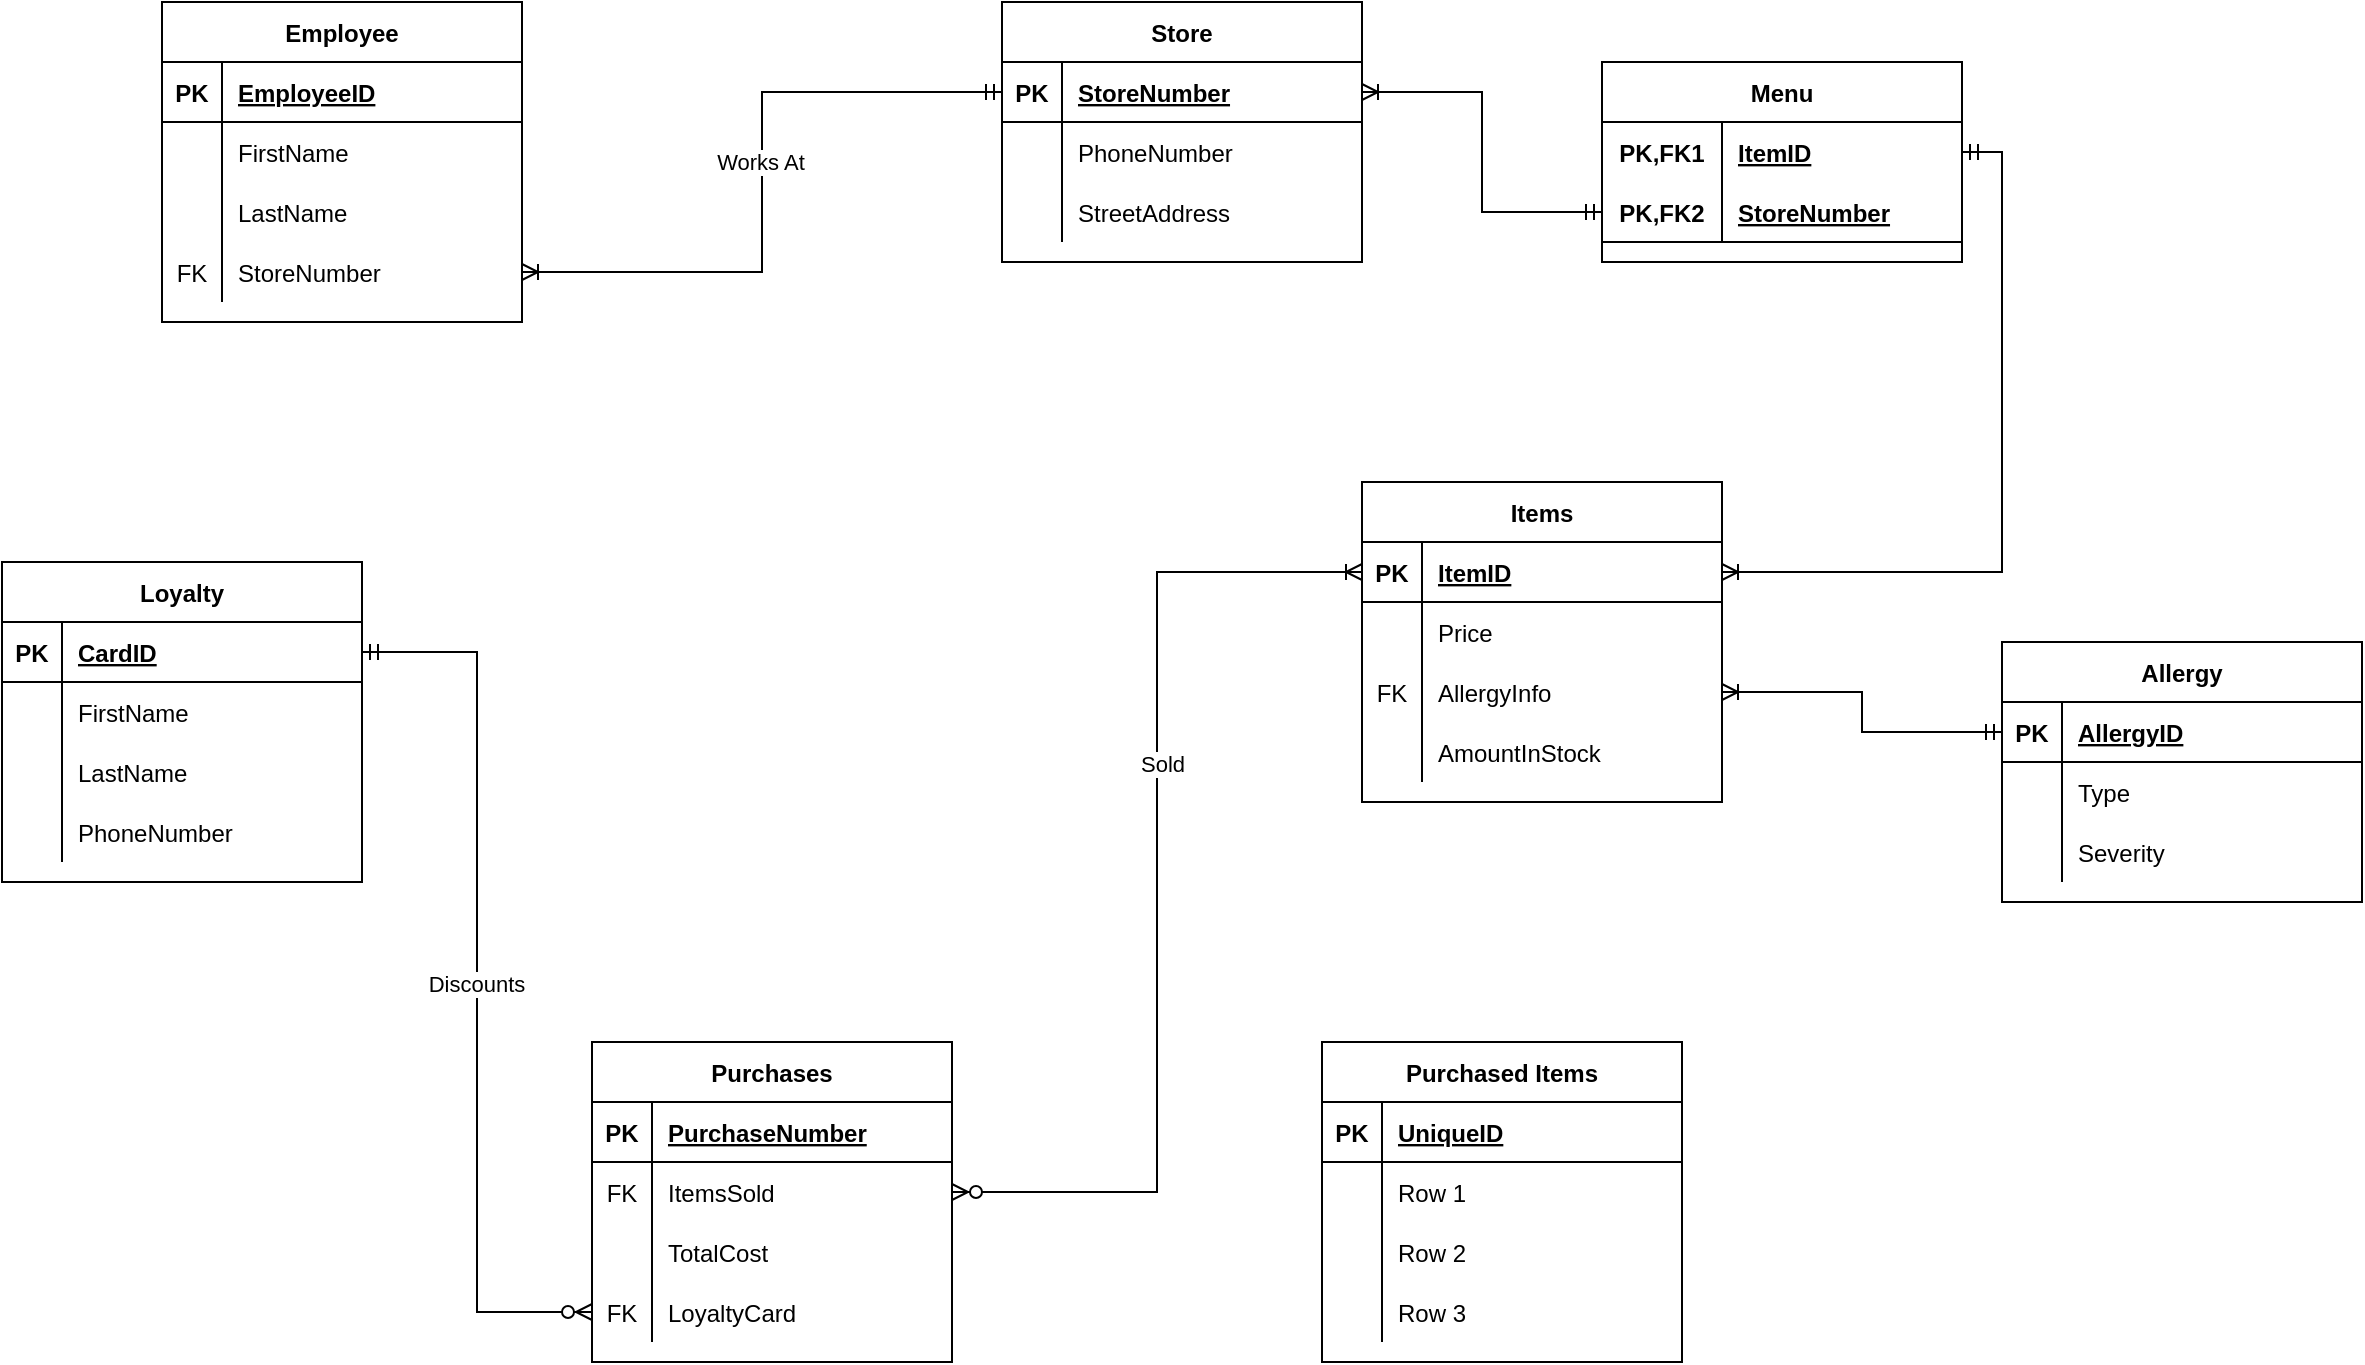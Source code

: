 <mxfile version="13.8.1" type="github">
  <diagram id="SdoxMhTwRla6ZROGYjuh" name="Page-1">
    <mxGraphModel dx="1422" dy="794" grid="1" gridSize="10" guides="1" tooltips="1" connect="1" arrows="1" fold="1" page="1" pageScale="1" pageWidth="850" pageHeight="1100" math="0" shadow="0">
      <root>
        <mxCell id="0" />
        <mxCell id="1" parent="0" />
        <mxCell id="YvqR_4JBAzZON_oEMTci-27" value="Loyalty" style="shape=table;startSize=30;container=1;collapsible=1;childLayout=tableLayout;fixedRows=1;rowLines=0;fontStyle=1;align=center;resizeLast=1;" vertex="1" parent="1">
          <mxGeometry x="40" y="400" width="180" height="160" as="geometry" />
        </mxCell>
        <mxCell id="YvqR_4JBAzZON_oEMTci-28" value="" style="shape=partialRectangle;collapsible=0;dropTarget=0;pointerEvents=0;fillColor=none;top=0;left=0;bottom=1;right=0;points=[[0,0.5],[1,0.5]];portConstraint=eastwest;" vertex="1" parent="YvqR_4JBAzZON_oEMTci-27">
          <mxGeometry y="30" width="180" height="30" as="geometry" />
        </mxCell>
        <mxCell id="YvqR_4JBAzZON_oEMTci-29" value="PK" style="shape=partialRectangle;connectable=0;fillColor=none;top=0;left=0;bottom=0;right=0;fontStyle=1;overflow=hidden;" vertex="1" parent="YvqR_4JBAzZON_oEMTci-28">
          <mxGeometry width="30" height="30" as="geometry" />
        </mxCell>
        <mxCell id="YvqR_4JBAzZON_oEMTci-30" value="CardID" style="shape=partialRectangle;connectable=0;fillColor=none;top=0;left=0;bottom=0;right=0;align=left;spacingLeft=6;fontStyle=5;overflow=hidden;" vertex="1" parent="YvqR_4JBAzZON_oEMTci-28">
          <mxGeometry x="30" width="150" height="30" as="geometry" />
        </mxCell>
        <mxCell id="YvqR_4JBAzZON_oEMTci-31" value="" style="shape=partialRectangle;collapsible=0;dropTarget=0;pointerEvents=0;fillColor=none;top=0;left=0;bottom=0;right=0;points=[[0,0.5],[1,0.5]];portConstraint=eastwest;" vertex="1" parent="YvqR_4JBAzZON_oEMTci-27">
          <mxGeometry y="60" width="180" height="30" as="geometry" />
        </mxCell>
        <mxCell id="YvqR_4JBAzZON_oEMTci-32" value="" style="shape=partialRectangle;connectable=0;fillColor=none;top=0;left=0;bottom=0;right=0;editable=1;overflow=hidden;" vertex="1" parent="YvqR_4JBAzZON_oEMTci-31">
          <mxGeometry width="30" height="30" as="geometry" />
        </mxCell>
        <mxCell id="YvqR_4JBAzZON_oEMTci-33" value="FirstName" style="shape=partialRectangle;connectable=0;fillColor=none;top=0;left=0;bottom=0;right=0;align=left;spacingLeft=6;overflow=hidden;" vertex="1" parent="YvqR_4JBAzZON_oEMTci-31">
          <mxGeometry x="30" width="150" height="30" as="geometry" />
        </mxCell>
        <mxCell id="YvqR_4JBAzZON_oEMTci-34" value="" style="shape=partialRectangle;collapsible=0;dropTarget=0;pointerEvents=0;fillColor=none;top=0;left=0;bottom=0;right=0;points=[[0,0.5],[1,0.5]];portConstraint=eastwest;" vertex="1" parent="YvqR_4JBAzZON_oEMTci-27">
          <mxGeometry y="90" width="180" height="30" as="geometry" />
        </mxCell>
        <mxCell id="YvqR_4JBAzZON_oEMTci-35" value="" style="shape=partialRectangle;connectable=0;fillColor=none;top=0;left=0;bottom=0;right=0;editable=1;overflow=hidden;" vertex="1" parent="YvqR_4JBAzZON_oEMTci-34">
          <mxGeometry width="30" height="30" as="geometry" />
        </mxCell>
        <mxCell id="YvqR_4JBAzZON_oEMTci-36" value="LastName" style="shape=partialRectangle;connectable=0;fillColor=none;top=0;left=0;bottom=0;right=0;align=left;spacingLeft=6;overflow=hidden;" vertex="1" parent="YvqR_4JBAzZON_oEMTci-34">
          <mxGeometry x="30" width="150" height="30" as="geometry" />
        </mxCell>
        <mxCell id="YvqR_4JBAzZON_oEMTci-37" value="" style="shape=partialRectangle;collapsible=0;dropTarget=0;pointerEvents=0;fillColor=none;top=0;left=0;bottom=0;right=0;points=[[0,0.5],[1,0.5]];portConstraint=eastwest;" vertex="1" parent="YvqR_4JBAzZON_oEMTci-27">
          <mxGeometry y="120" width="180" height="30" as="geometry" />
        </mxCell>
        <mxCell id="YvqR_4JBAzZON_oEMTci-38" value="" style="shape=partialRectangle;connectable=0;fillColor=none;top=0;left=0;bottom=0;right=0;editable=1;overflow=hidden;" vertex="1" parent="YvqR_4JBAzZON_oEMTci-37">
          <mxGeometry width="30" height="30" as="geometry" />
        </mxCell>
        <mxCell id="YvqR_4JBAzZON_oEMTci-39" value="PhoneNumber" style="shape=partialRectangle;connectable=0;fillColor=none;top=0;left=0;bottom=0;right=0;align=left;spacingLeft=6;overflow=hidden;" vertex="1" parent="YvqR_4JBAzZON_oEMTci-37">
          <mxGeometry x="30" width="150" height="30" as="geometry" />
        </mxCell>
        <mxCell id="YvqR_4JBAzZON_oEMTci-1" value="Employee" style="shape=table;startSize=30;container=1;collapsible=1;childLayout=tableLayout;fixedRows=1;rowLines=0;fontStyle=1;align=center;resizeLast=1;" vertex="1" parent="1">
          <mxGeometry x="120" y="120" width="180" height="160" as="geometry" />
        </mxCell>
        <mxCell id="YvqR_4JBAzZON_oEMTci-2" value="" style="shape=partialRectangle;collapsible=0;dropTarget=0;pointerEvents=0;fillColor=none;top=0;left=0;bottom=1;right=0;points=[[0,0.5],[1,0.5]];portConstraint=eastwest;" vertex="1" parent="YvqR_4JBAzZON_oEMTci-1">
          <mxGeometry y="30" width="180" height="30" as="geometry" />
        </mxCell>
        <mxCell id="YvqR_4JBAzZON_oEMTci-3" value="PK" style="shape=partialRectangle;connectable=0;fillColor=none;top=0;left=0;bottom=0;right=0;fontStyle=1;overflow=hidden;" vertex="1" parent="YvqR_4JBAzZON_oEMTci-2">
          <mxGeometry width="30" height="30" as="geometry" />
        </mxCell>
        <mxCell id="YvqR_4JBAzZON_oEMTci-4" value="EmployeeID" style="shape=partialRectangle;connectable=0;fillColor=none;top=0;left=0;bottom=0;right=0;align=left;spacingLeft=6;fontStyle=5;overflow=hidden;" vertex="1" parent="YvqR_4JBAzZON_oEMTci-2">
          <mxGeometry x="30" width="150" height="30" as="geometry" />
        </mxCell>
        <mxCell id="YvqR_4JBAzZON_oEMTci-5" value="" style="shape=partialRectangle;collapsible=0;dropTarget=0;pointerEvents=0;fillColor=none;top=0;left=0;bottom=0;right=0;points=[[0,0.5],[1,0.5]];portConstraint=eastwest;" vertex="1" parent="YvqR_4JBAzZON_oEMTci-1">
          <mxGeometry y="60" width="180" height="30" as="geometry" />
        </mxCell>
        <mxCell id="YvqR_4JBAzZON_oEMTci-6" value="" style="shape=partialRectangle;connectable=0;fillColor=none;top=0;left=0;bottom=0;right=0;editable=1;overflow=hidden;" vertex="1" parent="YvqR_4JBAzZON_oEMTci-5">
          <mxGeometry width="30" height="30" as="geometry" />
        </mxCell>
        <mxCell id="YvqR_4JBAzZON_oEMTci-7" value="FirstName" style="shape=partialRectangle;connectable=0;fillColor=none;top=0;left=0;bottom=0;right=0;align=left;spacingLeft=6;overflow=hidden;" vertex="1" parent="YvqR_4JBAzZON_oEMTci-5">
          <mxGeometry x="30" width="150" height="30" as="geometry" />
        </mxCell>
        <mxCell id="YvqR_4JBAzZON_oEMTci-8" value="" style="shape=partialRectangle;collapsible=0;dropTarget=0;pointerEvents=0;fillColor=none;top=0;left=0;bottom=0;right=0;points=[[0,0.5],[1,0.5]];portConstraint=eastwest;" vertex="1" parent="YvqR_4JBAzZON_oEMTci-1">
          <mxGeometry y="90" width="180" height="30" as="geometry" />
        </mxCell>
        <mxCell id="YvqR_4JBAzZON_oEMTci-9" value="" style="shape=partialRectangle;connectable=0;fillColor=none;top=0;left=0;bottom=0;right=0;editable=1;overflow=hidden;" vertex="1" parent="YvqR_4JBAzZON_oEMTci-8">
          <mxGeometry width="30" height="30" as="geometry" />
        </mxCell>
        <mxCell id="YvqR_4JBAzZON_oEMTci-10" value="LastName" style="shape=partialRectangle;connectable=0;fillColor=none;top=0;left=0;bottom=0;right=0;align=left;spacingLeft=6;overflow=hidden;" vertex="1" parent="YvqR_4JBAzZON_oEMTci-8">
          <mxGeometry x="30" width="150" height="30" as="geometry" />
        </mxCell>
        <mxCell id="YvqR_4JBAzZON_oEMTci-82" value="" style="shape=partialRectangle;collapsible=0;dropTarget=0;pointerEvents=0;fillColor=none;top=0;left=0;bottom=0;right=0;points=[[0,0.5],[1,0.5]];portConstraint=eastwest;" vertex="1" parent="YvqR_4JBAzZON_oEMTci-1">
          <mxGeometry y="120" width="180" height="30" as="geometry" />
        </mxCell>
        <mxCell id="YvqR_4JBAzZON_oEMTci-83" value="FK" style="shape=partialRectangle;connectable=0;fillColor=none;top=0;left=0;bottom=0;right=0;editable=1;overflow=hidden;" vertex="1" parent="YvqR_4JBAzZON_oEMTci-82">
          <mxGeometry width="30" height="30" as="geometry" />
        </mxCell>
        <mxCell id="YvqR_4JBAzZON_oEMTci-84" value="StoreNumber" style="shape=partialRectangle;connectable=0;fillColor=none;top=0;left=0;bottom=0;right=0;align=left;spacingLeft=6;overflow=hidden;" vertex="1" parent="YvqR_4JBAzZON_oEMTci-82">
          <mxGeometry x="30" width="150" height="30" as="geometry" />
        </mxCell>
        <mxCell id="YvqR_4JBAzZON_oEMTci-14" value="Store" style="shape=table;startSize=30;container=1;collapsible=1;childLayout=tableLayout;fixedRows=1;rowLines=0;fontStyle=1;align=center;resizeLast=1;" vertex="1" parent="1">
          <mxGeometry x="540" y="120" width="180" height="130" as="geometry" />
        </mxCell>
        <mxCell id="YvqR_4JBAzZON_oEMTci-15" value="" style="shape=partialRectangle;collapsible=0;dropTarget=0;pointerEvents=0;fillColor=none;top=0;left=0;bottom=1;right=0;points=[[0,0.5],[1,0.5]];portConstraint=eastwest;" vertex="1" parent="YvqR_4JBAzZON_oEMTci-14">
          <mxGeometry y="30" width="180" height="30" as="geometry" />
        </mxCell>
        <mxCell id="YvqR_4JBAzZON_oEMTci-16" value="PK" style="shape=partialRectangle;connectable=0;fillColor=none;top=0;left=0;bottom=0;right=0;fontStyle=1;overflow=hidden;" vertex="1" parent="YvqR_4JBAzZON_oEMTci-15">
          <mxGeometry width="30" height="30" as="geometry" />
        </mxCell>
        <mxCell id="YvqR_4JBAzZON_oEMTci-17" value="StoreNumber" style="shape=partialRectangle;connectable=0;fillColor=none;top=0;left=0;bottom=0;right=0;align=left;spacingLeft=6;fontStyle=5;overflow=hidden;" vertex="1" parent="YvqR_4JBAzZON_oEMTci-15">
          <mxGeometry x="30" width="150" height="30" as="geometry" />
        </mxCell>
        <mxCell id="YvqR_4JBAzZON_oEMTci-18" value="" style="shape=partialRectangle;collapsible=0;dropTarget=0;pointerEvents=0;fillColor=none;top=0;left=0;bottom=0;right=0;points=[[0,0.5],[1,0.5]];portConstraint=eastwest;" vertex="1" parent="YvqR_4JBAzZON_oEMTci-14">
          <mxGeometry y="60" width="180" height="30" as="geometry" />
        </mxCell>
        <mxCell id="YvqR_4JBAzZON_oEMTci-19" value="" style="shape=partialRectangle;connectable=0;fillColor=none;top=0;left=0;bottom=0;right=0;editable=1;overflow=hidden;" vertex="1" parent="YvqR_4JBAzZON_oEMTci-18">
          <mxGeometry width="30" height="30" as="geometry" />
        </mxCell>
        <mxCell id="YvqR_4JBAzZON_oEMTci-20" value="PhoneNumber" style="shape=partialRectangle;connectable=0;fillColor=none;top=0;left=0;bottom=0;right=0;align=left;spacingLeft=6;overflow=hidden;" vertex="1" parent="YvqR_4JBAzZON_oEMTci-18">
          <mxGeometry x="30" width="150" height="30" as="geometry" />
        </mxCell>
        <mxCell id="YvqR_4JBAzZON_oEMTci-21" value="" style="shape=partialRectangle;collapsible=0;dropTarget=0;pointerEvents=0;fillColor=none;top=0;left=0;bottom=0;right=0;points=[[0,0.5],[1,0.5]];portConstraint=eastwest;" vertex="1" parent="YvqR_4JBAzZON_oEMTci-14">
          <mxGeometry y="90" width="180" height="30" as="geometry" />
        </mxCell>
        <mxCell id="YvqR_4JBAzZON_oEMTci-22" value="" style="shape=partialRectangle;connectable=0;fillColor=none;top=0;left=0;bottom=0;right=0;editable=1;overflow=hidden;" vertex="1" parent="YvqR_4JBAzZON_oEMTci-21">
          <mxGeometry width="30" height="30" as="geometry" />
        </mxCell>
        <mxCell id="YvqR_4JBAzZON_oEMTci-23" value="StreetAddress" style="shape=partialRectangle;connectable=0;fillColor=none;top=0;left=0;bottom=0;right=0;align=left;spacingLeft=6;overflow=hidden;" vertex="1" parent="YvqR_4JBAzZON_oEMTci-21">
          <mxGeometry x="30" width="150" height="30" as="geometry" />
        </mxCell>
        <mxCell id="YvqR_4JBAzZON_oEMTci-53" value="Purchases" style="shape=table;startSize=30;container=1;collapsible=1;childLayout=tableLayout;fixedRows=1;rowLines=0;fontStyle=1;align=center;resizeLast=1;" vertex="1" parent="1">
          <mxGeometry x="335" y="640" width="180" height="160" as="geometry" />
        </mxCell>
        <mxCell id="YvqR_4JBAzZON_oEMTci-54" value="" style="shape=partialRectangle;collapsible=0;dropTarget=0;pointerEvents=0;fillColor=none;top=0;left=0;bottom=1;right=0;points=[[0,0.5],[1,0.5]];portConstraint=eastwest;" vertex="1" parent="YvqR_4JBAzZON_oEMTci-53">
          <mxGeometry y="30" width="180" height="30" as="geometry" />
        </mxCell>
        <mxCell id="YvqR_4JBAzZON_oEMTci-55" value="PK" style="shape=partialRectangle;connectable=0;fillColor=none;top=0;left=0;bottom=0;right=0;fontStyle=1;overflow=hidden;" vertex="1" parent="YvqR_4JBAzZON_oEMTci-54">
          <mxGeometry width="30" height="30" as="geometry" />
        </mxCell>
        <mxCell id="YvqR_4JBAzZON_oEMTci-56" value="PurchaseNumber" style="shape=partialRectangle;connectable=0;fillColor=none;top=0;left=0;bottom=0;right=0;align=left;spacingLeft=6;fontStyle=5;overflow=hidden;" vertex="1" parent="YvqR_4JBAzZON_oEMTci-54">
          <mxGeometry x="30" width="150" height="30" as="geometry" />
        </mxCell>
        <mxCell id="YvqR_4JBAzZON_oEMTci-57" value="" style="shape=partialRectangle;collapsible=0;dropTarget=0;pointerEvents=0;fillColor=none;top=0;left=0;bottom=0;right=0;points=[[0,0.5],[1,0.5]];portConstraint=eastwest;" vertex="1" parent="YvqR_4JBAzZON_oEMTci-53">
          <mxGeometry y="60" width="180" height="30" as="geometry" />
        </mxCell>
        <mxCell id="YvqR_4JBAzZON_oEMTci-58" value="FK" style="shape=partialRectangle;connectable=0;fillColor=none;top=0;left=0;bottom=0;right=0;editable=1;overflow=hidden;" vertex="1" parent="YvqR_4JBAzZON_oEMTci-57">
          <mxGeometry width="30" height="30" as="geometry" />
        </mxCell>
        <mxCell id="YvqR_4JBAzZON_oEMTci-59" value="ItemsSold" style="shape=partialRectangle;connectable=0;fillColor=none;top=0;left=0;bottom=0;right=0;align=left;spacingLeft=6;overflow=hidden;" vertex="1" parent="YvqR_4JBAzZON_oEMTci-57">
          <mxGeometry x="30" width="150" height="30" as="geometry" />
        </mxCell>
        <mxCell id="YvqR_4JBAzZON_oEMTci-60" value="" style="shape=partialRectangle;collapsible=0;dropTarget=0;pointerEvents=0;fillColor=none;top=0;left=0;bottom=0;right=0;points=[[0,0.5],[1,0.5]];portConstraint=eastwest;" vertex="1" parent="YvqR_4JBAzZON_oEMTci-53">
          <mxGeometry y="90" width="180" height="30" as="geometry" />
        </mxCell>
        <mxCell id="YvqR_4JBAzZON_oEMTci-61" value="" style="shape=partialRectangle;connectable=0;fillColor=none;top=0;left=0;bottom=0;right=0;editable=1;overflow=hidden;" vertex="1" parent="YvqR_4JBAzZON_oEMTci-60">
          <mxGeometry width="30" height="30" as="geometry" />
        </mxCell>
        <mxCell id="YvqR_4JBAzZON_oEMTci-62" value="TotalCost" style="shape=partialRectangle;connectable=0;fillColor=none;top=0;left=0;bottom=0;right=0;align=left;spacingLeft=6;overflow=hidden;" vertex="1" parent="YvqR_4JBAzZON_oEMTci-60">
          <mxGeometry x="30" width="150" height="30" as="geometry" />
        </mxCell>
        <mxCell id="YvqR_4JBAzZON_oEMTci-63" value="" style="shape=partialRectangle;collapsible=0;dropTarget=0;pointerEvents=0;fillColor=none;top=0;left=0;bottom=0;right=0;points=[[0,0.5],[1,0.5]];portConstraint=eastwest;" vertex="1" parent="YvqR_4JBAzZON_oEMTci-53">
          <mxGeometry y="120" width="180" height="30" as="geometry" />
        </mxCell>
        <mxCell id="YvqR_4JBAzZON_oEMTci-64" value="FK" style="shape=partialRectangle;connectable=0;fillColor=none;top=0;left=0;bottom=0;right=0;editable=1;overflow=hidden;" vertex="1" parent="YvqR_4JBAzZON_oEMTci-63">
          <mxGeometry width="30" height="30" as="geometry" />
        </mxCell>
        <mxCell id="YvqR_4JBAzZON_oEMTci-65" value="LoyaltyCard" style="shape=partialRectangle;connectable=0;fillColor=none;top=0;left=0;bottom=0;right=0;align=left;spacingLeft=6;overflow=hidden;" vertex="1" parent="YvqR_4JBAzZON_oEMTci-63">
          <mxGeometry x="30" width="150" height="30" as="geometry" />
        </mxCell>
        <mxCell id="YvqR_4JBAzZON_oEMTci-67" style="edgeStyle=orthogonalEdgeStyle;rounded=0;orthogonalLoop=1;jettySize=auto;html=1;exitX=1;exitY=0.5;exitDx=0;exitDy=0;entryX=0;entryY=0.5;entryDx=0;entryDy=0;startArrow=ERzeroToMany;startFill=1;endArrow=ERoneToMany;endFill=0;" edge="1" parent="1" source="YvqR_4JBAzZON_oEMTci-57" target="YvqR_4JBAzZON_oEMTci-41">
          <mxGeometry relative="1" as="geometry" />
        </mxCell>
        <mxCell id="YvqR_4JBAzZON_oEMTci-92" value="Sold" style="edgeLabel;html=1;align=center;verticalAlign=middle;resizable=0;points=[];" vertex="1" connectable="0" parent="YvqR_4JBAzZON_oEMTci-67">
          <mxGeometry x="0.235" y="-1" relative="1" as="geometry">
            <mxPoint x="1" y="1" as="offset" />
          </mxGeometry>
        </mxCell>
        <mxCell id="YvqR_4JBAzZON_oEMTci-68" style="edgeStyle=orthogonalEdgeStyle;rounded=0;orthogonalLoop=1;jettySize=auto;html=1;exitX=1;exitY=0.5;exitDx=0;exitDy=0;entryX=0;entryY=0.5;entryDx=0;entryDy=0;startArrow=ERmandOne;startFill=0;endArrow=ERzeroToMany;endFill=1;" edge="1" parent="1" source="YvqR_4JBAzZON_oEMTci-28" target="YvqR_4JBAzZON_oEMTci-63">
          <mxGeometry relative="1" as="geometry" />
        </mxCell>
        <mxCell id="YvqR_4JBAzZON_oEMTci-93" value="Discounts" style="edgeLabel;html=1;align=center;verticalAlign=middle;resizable=0;points=[];" vertex="1" connectable="0" parent="YvqR_4JBAzZON_oEMTci-68">
          <mxGeometry x="-0.279" y="-1" relative="1" as="geometry">
            <mxPoint y="62.5" as="offset" />
          </mxGeometry>
        </mxCell>
        <mxCell id="YvqR_4JBAzZON_oEMTci-85" style="edgeStyle=orthogonalEdgeStyle;rounded=0;orthogonalLoop=1;jettySize=auto;html=1;exitX=1;exitY=0.5;exitDx=0;exitDy=0;entryX=0;entryY=0.5;entryDx=0;entryDy=0;startArrow=ERoneToMany;startFill=0;endArrow=ERmandOne;endFill=0;" edge="1" parent="1" source="YvqR_4JBAzZON_oEMTci-82" target="YvqR_4JBAzZON_oEMTci-15">
          <mxGeometry relative="1" as="geometry" />
        </mxCell>
        <mxCell id="YvqR_4JBAzZON_oEMTci-90" value="Works At" style="edgeLabel;html=1;align=center;verticalAlign=middle;resizable=0;points=[];" vertex="1" connectable="0" parent="YvqR_4JBAzZON_oEMTci-85">
          <mxGeometry x="0.061" y="1" relative="1" as="geometry">
            <mxPoint as="offset" />
          </mxGeometry>
        </mxCell>
        <mxCell id="YvqR_4JBAzZON_oEMTci-40" value="Items" style="shape=table;startSize=30;container=1;collapsible=1;childLayout=tableLayout;fixedRows=1;rowLines=0;fontStyle=1;align=center;resizeLast=1;" vertex="1" parent="1">
          <mxGeometry x="720" y="360" width="180" height="160" as="geometry" />
        </mxCell>
        <mxCell id="YvqR_4JBAzZON_oEMTci-41" value="" style="shape=partialRectangle;collapsible=0;dropTarget=0;pointerEvents=0;fillColor=none;top=0;left=0;bottom=1;right=0;points=[[0,0.5],[1,0.5]];portConstraint=eastwest;" vertex="1" parent="YvqR_4JBAzZON_oEMTci-40">
          <mxGeometry y="30" width="180" height="30" as="geometry" />
        </mxCell>
        <mxCell id="YvqR_4JBAzZON_oEMTci-42" value="PK" style="shape=partialRectangle;connectable=0;fillColor=none;top=0;left=0;bottom=0;right=0;fontStyle=1;overflow=hidden;" vertex="1" parent="YvqR_4JBAzZON_oEMTci-41">
          <mxGeometry width="30" height="30" as="geometry" />
        </mxCell>
        <mxCell id="YvqR_4JBAzZON_oEMTci-43" value="ItemID" style="shape=partialRectangle;connectable=0;fillColor=none;top=0;left=0;bottom=0;right=0;align=left;spacingLeft=6;fontStyle=5;overflow=hidden;" vertex="1" parent="YvqR_4JBAzZON_oEMTci-41">
          <mxGeometry x="30" width="150" height="30" as="geometry" />
        </mxCell>
        <mxCell id="YvqR_4JBAzZON_oEMTci-44" value="" style="shape=partialRectangle;collapsible=0;dropTarget=0;pointerEvents=0;fillColor=none;top=0;left=0;bottom=0;right=0;points=[[0,0.5],[1,0.5]];portConstraint=eastwest;" vertex="1" parent="YvqR_4JBAzZON_oEMTci-40">
          <mxGeometry y="60" width="180" height="30" as="geometry" />
        </mxCell>
        <mxCell id="YvqR_4JBAzZON_oEMTci-45" value="" style="shape=partialRectangle;connectable=0;fillColor=none;top=0;left=0;bottom=0;right=0;editable=1;overflow=hidden;" vertex="1" parent="YvqR_4JBAzZON_oEMTci-44">
          <mxGeometry width="30" height="30" as="geometry" />
        </mxCell>
        <mxCell id="YvqR_4JBAzZON_oEMTci-46" value="Price" style="shape=partialRectangle;connectable=0;fillColor=none;top=0;left=0;bottom=0;right=0;align=left;spacingLeft=6;overflow=hidden;" vertex="1" parent="YvqR_4JBAzZON_oEMTci-44">
          <mxGeometry x="30" width="150" height="30" as="geometry" />
        </mxCell>
        <mxCell id="YvqR_4JBAzZON_oEMTci-47" value="" style="shape=partialRectangle;collapsible=0;dropTarget=0;pointerEvents=0;fillColor=none;top=0;left=0;bottom=0;right=0;points=[[0,0.5],[1,0.5]];portConstraint=eastwest;" vertex="1" parent="YvqR_4JBAzZON_oEMTci-40">
          <mxGeometry y="90" width="180" height="30" as="geometry" />
        </mxCell>
        <mxCell id="YvqR_4JBAzZON_oEMTci-48" value="FK" style="shape=partialRectangle;connectable=0;fillColor=none;top=0;left=0;bottom=0;right=0;editable=1;overflow=hidden;" vertex="1" parent="YvqR_4JBAzZON_oEMTci-47">
          <mxGeometry width="30" height="30" as="geometry" />
        </mxCell>
        <mxCell id="YvqR_4JBAzZON_oEMTci-49" value="AllergyInfo" style="shape=partialRectangle;connectable=0;fillColor=none;top=0;left=0;bottom=0;right=0;align=left;spacingLeft=6;overflow=hidden;" vertex="1" parent="YvqR_4JBAzZON_oEMTci-47">
          <mxGeometry x="30" width="150" height="30" as="geometry" />
        </mxCell>
        <mxCell id="YvqR_4JBAzZON_oEMTci-180" value="" style="shape=partialRectangle;collapsible=0;dropTarget=0;pointerEvents=0;fillColor=none;top=0;left=0;bottom=0;right=0;points=[[0,0.5],[1,0.5]];portConstraint=eastwest;" vertex="1" parent="YvqR_4JBAzZON_oEMTci-40">
          <mxGeometry y="120" width="180" height="30" as="geometry" />
        </mxCell>
        <mxCell id="YvqR_4JBAzZON_oEMTci-181" value="" style="shape=partialRectangle;connectable=0;fillColor=none;top=0;left=0;bottom=0;right=0;editable=1;overflow=hidden;" vertex="1" parent="YvqR_4JBAzZON_oEMTci-180">
          <mxGeometry width="30" height="30" as="geometry" />
        </mxCell>
        <mxCell id="YvqR_4JBAzZON_oEMTci-182" value="AmountInStock" style="shape=partialRectangle;connectable=0;fillColor=none;top=0;left=0;bottom=0;right=0;align=left;spacingLeft=6;overflow=hidden;" vertex="1" parent="YvqR_4JBAzZON_oEMTci-180">
          <mxGeometry x="30" width="150" height="30" as="geometry" />
        </mxCell>
        <mxCell id="YvqR_4JBAzZON_oEMTci-109" value="Purchased Items" style="shape=table;startSize=30;container=1;collapsible=1;childLayout=tableLayout;fixedRows=1;rowLines=0;fontStyle=1;align=center;resizeLast=1;" vertex="1" parent="1">
          <mxGeometry x="700" y="640" width="180" height="160" as="geometry" />
        </mxCell>
        <mxCell id="YvqR_4JBAzZON_oEMTci-110" value="" style="shape=partialRectangle;collapsible=0;dropTarget=0;pointerEvents=0;fillColor=none;top=0;left=0;bottom=1;right=0;points=[[0,0.5],[1,0.5]];portConstraint=eastwest;" vertex="1" parent="YvqR_4JBAzZON_oEMTci-109">
          <mxGeometry y="30" width="180" height="30" as="geometry" />
        </mxCell>
        <mxCell id="YvqR_4JBAzZON_oEMTci-111" value="PK" style="shape=partialRectangle;connectable=0;fillColor=none;top=0;left=0;bottom=0;right=0;fontStyle=1;overflow=hidden;" vertex="1" parent="YvqR_4JBAzZON_oEMTci-110">
          <mxGeometry width="30" height="30" as="geometry" />
        </mxCell>
        <mxCell id="YvqR_4JBAzZON_oEMTci-112" value="UniqueID" style="shape=partialRectangle;connectable=0;fillColor=none;top=0;left=0;bottom=0;right=0;align=left;spacingLeft=6;fontStyle=5;overflow=hidden;" vertex="1" parent="YvqR_4JBAzZON_oEMTci-110">
          <mxGeometry x="30" width="150" height="30" as="geometry" />
        </mxCell>
        <mxCell id="YvqR_4JBAzZON_oEMTci-113" value="" style="shape=partialRectangle;collapsible=0;dropTarget=0;pointerEvents=0;fillColor=none;top=0;left=0;bottom=0;right=0;points=[[0,0.5],[1,0.5]];portConstraint=eastwest;" vertex="1" parent="YvqR_4JBAzZON_oEMTci-109">
          <mxGeometry y="60" width="180" height="30" as="geometry" />
        </mxCell>
        <mxCell id="YvqR_4JBAzZON_oEMTci-114" value="" style="shape=partialRectangle;connectable=0;fillColor=none;top=0;left=0;bottom=0;right=0;editable=1;overflow=hidden;" vertex="1" parent="YvqR_4JBAzZON_oEMTci-113">
          <mxGeometry width="30" height="30" as="geometry" />
        </mxCell>
        <mxCell id="YvqR_4JBAzZON_oEMTci-115" value="Row 1" style="shape=partialRectangle;connectable=0;fillColor=none;top=0;left=0;bottom=0;right=0;align=left;spacingLeft=6;overflow=hidden;" vertex="1" parent="YvqR_4JBAzZON_oEMTci-113">
          <mxGeometry x="30" width="150" height="30" as="geometry" />
        </mxCell>
        <mxCell id="YvqR_4JBAzZON_oEMTci-116" value="" style="shape=partialRectangle;collapsible=0;dropTarget=0;pointerEvents=0;fillColor=none;top=0;left=0;bottom=0;right=0;points=[[0,0.5],[1,0.5]];portConstraint=eastwest;" vertex="1" parent="YvqR_4JBAzZON_oEMTci-109">
          <mxGeometry y="90" width="180" height="30" as="geometry" />
        </mxCell>
        <mxCell id="YvqR_4JBAzZON_oEMTci-117" value="" style="shape=partialRectangle;connectable=0;fillColor=none;top=0;left=0;bottom=0;right=0;editable=1;overflow=hidden;" vertex="1" parent="YvqR_4JBAzZON_oEMTci-116">
          <mxGeometry width="30" height="30" as="geometry" />
        </mxCell>
        <mxCell id="YvqR_4JBAzZON_oEMTci-118" value="Row 2" style="shape=partialRectangle;connectable=0;fillColor=none;top=0;left=0;bottom=0;right=0;align=left;spacingLeft=6;overflow=hidden;" vertex="1" parent="YvqR_4JBAzZON_oEMTci-116">
          <mxGeometry x="30" width="150" height="30" as="geometry" />
        </mxCell>
        <mxCell id="YvqR_4JBAzZON_oEMTci-119" value="" style="shape=partialRectangle;collapsible=0;dropTarget=0;pointerEvents=0;fillColor=none;top=0;left=0;bottom=0;right=0;points=[[0,0.5],[1,0.5]];portConstraint=eastwest;" vertex="1" parent="YvqR_4JBAzZON_oEMTci-109">
          <mxGeometry y="120" width="180" height="30" as="geometry" />
        </mxCell>
        <mxCell id="YvqR_4JBAzZON_oEMTci-120" value="" style="shape=partialRectangle;connectable=0;fillColor=none;top=0;left=0;bottom=0;right=0;editable=1;overflow=hidden;" vertex="1" parent="YvqR_4JBAzZON_oEMTci-119">
          <mxGeometry width="30" height="30" as="geometry" />
        </mxCell>
        <mxCell id="YvqR_4JBAzZON_oEMTci-121" value="Row 3" style="shape=partialRectangle;connectable=0;fillColor=none;top=0;left=0;bottom=0;right=0;align=left;spacingLeft=6;overflow=hidden;" vertex="1" parent="YvqR_4JBAzZON_oEMTci-119">
          <mxGeometry x="30" width="150" height="30" as="geometry" />
        </mxCell>
        <mxCell id="YvqR_4JBAzZON_oEMTci-96" value="Allergy" style="shape=table;startSize=30;container=1;collapsible=1;childLayout=tableLayout;fixedRows=1;rowLines=0;fontStyle=1;align=center;resizeLast=1;" vertex="1" parent="1">
          <mxGeometry x="1040" y="440" width="180" height="130" as="geometry" />
        </mxCell>
        <mxCell id="YvqR_4JBAzZON_oEMTci-97" value="" style="shape=partialRectangle;collapsible=0;dropTarget=0;pointerEvents=0;fillColor=none;top=0;left=0;bottom=1;right=0;points=[[0,0.5],[1,0.5]];portConstraint=eastwest;" vertex="1" parent="YvqR_4JBAzZON_oEMTci-96">
          <mxGeometry y="30" width="180" height="30" as="geometry" />
        </mxCell>
        <mxCell id="YvqR_4JBAzZON_oEMTci-98" value="PK" style="shape=partialRectangle;connectable=0;fillColor=none;top=0;left=0;bottom=0;right=0;fontStyle=1;overflow=hidden;" vertex="1" parent="YvqR_4JBAzZON_oEMTci-97">
          <mxGeometry width="30" height="30" as="geometry" />
        </mxCell>
        <mxCell id="YvqR_4JBAzZON_oEMTci-99" value="AllergyID" style="shape=partialRectangle;connectable=0;fillColor=none;top=0;left=0;bottom=0;right=0;align=left;spacingLeft=6;fontStyle=5;overflow=hidden;" vertex="1" parent="YvqR_4JBAzZON_oEMTci-97">
          <mxGeometry x="30" width="150" height="30" as="geometry" />
        </mxCell>
        <mxCell id="YvqR_4JBAzZON_oEMTci-100" value="" style="shape=partialRectangle;collapsible=0;dropTarget=0;pointerEvents=0;fillColor=none;top=0;left=0;bottom=0;right=0;points=[[0,0.5],[1,0.5]];portConstraint=eastwest;" vertex="1" parent="YvqR_4JBAzZON_oEMTci-96">
          <mxGeometry y="60" width="180" height="30" as="geometry" />
        </mxCell>
        <mxCell id="YvqR_4JBAzZON_oEMTci-101" value="" style="shape=partialRectangle;connectable=0;fillColor=none;top=0;left=0;bottom=0;right=0;editable=1;overflow=hidden;" vertex="1" parent="YvqR_4JBAzZON_oEMTci-100">
          <mxGeometry width="30" height="30" as="geometry" />
        </mxCell>
        <mxCell id="YvqR_4JBAzZON_oEMTci-102" value="Type" style="shape=partialRectangle;connectable=0;fillColor=none;top=0;left=0;bottom=0;right=0;align=left;spacingLeft=6;overflow=hidden;" vertex="1" parent="YvqR_4JBAzZON_oEMTci-100">
          <mxGeometry x="30" width="150" height="30" as="geometry" />
        </mxCell>
        <mxCell id="YvqR_4JBAzZON_oEMTci-103" value="" style="shape=partialRectangle;collapsible=0;dropTarget=0;pointerEvents=0;fillColor=none;top=0;left=0;bottom=0;right=0;points=[[0,0.5],[1,0.5]];portConstraint=eastwest;" vertex="1" parent="YvqR_4JBAzZON_oEMTci-96">
          <mxGeometry y="90" width="180" height="30" as="geometry" />
        </mxCell>
        <mxCell id="YvqR_4JBAzZON_oEMTci-104" value="" style="shape=partialRectangle;connectable=0;fillColor=none;top=0;left=0;bottom=0;right=0;editable=1;overflow=hidden;" vertex="1" parent="YvqR_4JBAzZON_oEMTci-103">
          <mxGeometry width="30" height="30" as="geometry" />
        </mxCell>
        <mxCell id="YvqR_4JBAzZON_oEMTci-105" value="Severity" style="shape=partialRectangle;connectable=0;fillColor=none;top=0;left=0;bottom=0;right=0;align=left;spacingLeft=6;overflow=hidden;" vertex="1" parent="YvqR_4JBAzZON_oEMTci-103">
          <mxGeometry x="30" width="150" height="30" as="geometry" />
        </mxCell>
        <mxCell id="YvqR_4JBAzZON_oEMTci-122" style="edgeStyle=orthogonalEdgeStyle;rounded=0;orthogonalLoop=1;jettySize=auto;html=1;exitX=1;exitY=0.5;exitDx=0;exitDy=0;entryX=0;entryY=0.5;entryDx=0;entryDy=0;startArrow=ERoneToMany;startFill=0;endArrow=ERmandOne;endFill=0;" edge="1" parent="1" source="YvqR_4JBAzZON_oEMTci-47" target="YvqR_4JBAzZON_oEMTci-97">
          <mxGeometry relative="1" as="geometry" />
        </mxCell>
        <mxCell id="YvqR_4JBAzZON_oEMTci-178" style="edgeStyle=orthogonalEdgeStyle;rounded=0;orthogonalLoop=1;jettySize=auto;html=1;exitX=1;exitY=0.5;exitDx=0;exitDy=0;entryX=0;entryY=0.5;entryDx=0;entryDy=0;startArrow=ERoneToMany;startFill=0;endArrow=ERmandOne;endFill=0;" edge="1" parent="1" source="YvqR_4JBAzZON_oEMTci-15" target="YvqR_4JBAzZON_oEMTci-169">
          <mxGeometry relative="1" as="geometry" />
        </mxCell>
        <mxCell id="YvqR_4JBAzZON_oEMTci-179" style="edgeStyle=orthogonalEdgeStyle;rounded=0;orthogonalLoop=1;jettySize=auto;html=1;exitX=1;exitY=0.5;exitDx=0;exitDy=0;entryX=1;entryY=0.5;entryDx=0;entryDy=0;startArrow=ERoneToMany;startFill=0;endArrow=ERmandOne;endFill=0;" edge="1" parent="1" source="YvqR_4JBAzZON_oEMTci-41" target="YvqR_4JBAzZON_oEMTci-166">
          <mxGeometry relative="1" as="geometry" />
        </mxCell>
        <mxCell id="YvqR_4JBAzZON_oEMTci-165" value="Menu" style="shape=table;startSize=30;container=1;collapsible=1;childLayout=tableLayout;fixedRows=1;rowLines=0;fontStyle=1;align=center;resizeLast=1;" vertex="1" parent="1">
          <mxGeometry x="840" y="150" width="180" height="100" as="geometry" />
        </mxCell>
        <mxCell id="YvqR_4JBAzZON_oEMTci-166" value="" style="shape=partialRectangle;collapsible=0;dropTarget=0;pointerEvents=0;fillColor=none;top=0;left=0;bottom=0;right=0;points=[[0,0.5],[1,0.5]];portConstraint=eastwest;" vertex="1" parent="YvqR_4JBAzZON_oEMTci-165">
          <mxGeometry y="30" width="180" height="30" as="geometry" />
        </mxCell>
        <mxCell id="YvqR_4JBAzZON_oEMTci-167" value="PK,FK1" style="shape=partialRectangle;connectable=0;fillColor=none;top=0;left=0;bottom=0;right=0;fontStyle=1;overflow=hidden;" vertex="1" parent="YvqR_4JBAzZON_oEMTci-166">
          <mxGeometry width="60" height="30" as="geometry" />
        </mxCell>
        <mxCell id="YvqR_4JBAzZON_oEMTci-168" value="ItemID" style="shape=partialRectangle;connectable=0;fillColor=none;top=0;left=0;bottom=0;right=0;align=left;spacingLeft=6;fontStyle=5;overflow=hidden;" vertex="1" parent="YvqR_4JBAzZON_oEMTci-166">
          <mxGeometry x="60" width="120" height="30" as="geometry" />
        </mxCell>
        <mxCell id="YvqR_4JBAzZON_oEMTci-169" value="" style="shape=partialRectangle;collapsible=0;dropTarget=0;pointerEvents=0;fillColor=none;top=0;left=0;bottom=1;right=0;points=[[0,0.5],[1,0.5]];portConstraint=eastwest;" vertex="1" parent="YvqR_4JBAzZON_oEMTci-165">
          <mxGeometry y="60" width="180" height="30" as="geometry" />
        </mxCell>
        <mxCell id="YvqR_4JBAzZON_oEMTci-170" value="PK,FK2" style="shape=partialRectangle;connectable=0;fillColor=none;top=0;left=0;bottom=0;right=0;fontStyle=1;overflow=hidden;" vertex="1" parent="YvqR_4JBAzZON_oEMTci-169">
          <mxGeometry width="60" height="30" as="geometry" />
        </mxCell>
        <mxCell id="YvqR_4JBAzZON_oEMTci-171" value="StoreNumber" style="shape=partialRectangle;connectable=0;fillColor=none;top=0;left=0;bottom=0;right=0;align=left;spacingLeft=6;fontStyle=5;overflow=hidden;" vertex="1" parent="YvqR_4JBAzZON_oEMTci-169">
          <mxGeometry x="60" width="120" height="30" as="geometry" />
        </mxCell>
      </root>
    </mxGraphModel>
  </diagram>
</mxfile>
